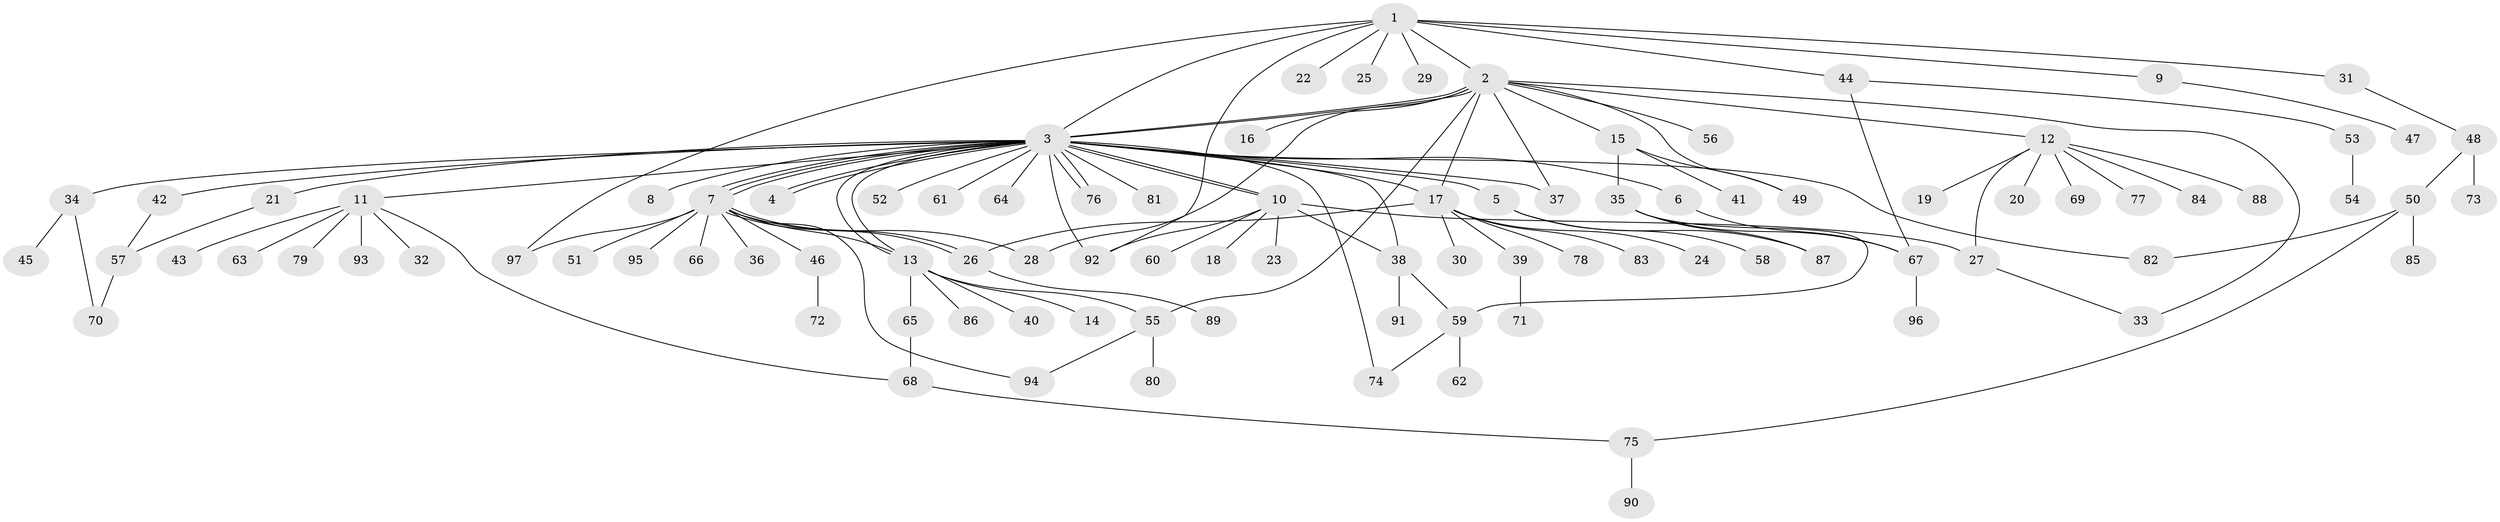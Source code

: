 // Generated by graph-tools (version 1.1) at 2025/11/02/27/25 16:11:14]
// undirected, 97 vertices, 129 edges
graph export_dot {
graph [start="1"]
  node [color=gray90,style=filled];
  1;
  2;
  3;
  4;
  5;
  6;
  7;
  8;
  9;
  10;
  11;
  12;
  13;
  14;
  15;
  16;
  17;
  18;
  19;
  20;
  21;
  22;
  23;
  24;
  25;
  26;
  27;
  28;
  29;
  30;
  31;
  32;
  33;
  34;
  35;
  36;
  37;
  38;
  39;
  40;
  41;
  42;
  43;
  44;
  45;
  46;
  47;
  48;
  49;
  50;
  51;
  52;
  53;
  54;
  55;
  56;
  57;
  58;
  59;
  60;
  61;
  62;
  63;
  64;
  65;
  66;
  67;
  68;
  69;
  70;
  71;
  72;
  73;
  74;
  75;
  76;
  77;
  78;
  79;
  80;
  81;
  82;
  83;
  84;
  85;
  86;
  87;
  88;
  89;
  90;
  91;
  92;
  93;
  94;
  95;
  96;
  97;
  1 -- 2;
  1 -- 3;
  1 -- 9;
  1 -- 22;
  1 -- 25;
  1 -- 29;
  1 -- 31;
  1 -- 44;
  1 -- 92;
  1 -- 97;
  2 -- 3;
  2 -- 3;
  2 -- 12;
  2 -- 15;
  2 -- 16;
  2 -- 17;
  2 -- 28;
  2 -- 33;
  2 -- 37;
  2 -- 49;
  2 -- 55;
  2 -- 56;
  3 -- 4;
  3 -- 4;
  3 -- 5;
  3 -- 6;
  3 -- 7;
  3 -- 7;
  3 -- 7;
  3 -- 8;
  3 -- 10;
  3 -- 10;
  3 -- 11;
  3 -- 13;
  3 -- 13;
  3 -- 17;
  3 -- 21;
  3 -- 34;
  3 -- 37;
  3 -- 38;
  3 -- 42;
  3 -- 52;
  3 -- 61;
  3 -- 64;
  3 -- 74;
  3 -- 76;
  3 -- 76;
  3 -- 81;
  3 -- 82;
  3 -- 92;
  5 -- 58;
  5 -- 87;
  6 -- 67;
  7 -- 13;
  7 -- 26;
  7 -- 26;
  7 -- 28;
  7 -- 36;
  7 -- 46;
  7 -- 51;
  7 -- 66;
  7 -- 94;
  7 -- 95;
  7 -- 97;
  9 -- 47;
  10 -- 18;
  10 -- 23;
  10 -- 27;
  10 -- 38;
  10 -- 60;
  10 -- 92;
  11 -- 32;
  11 -- 43;
  11 -- 63;
  11 -- 68;
  11 -- 79;
  11 -- 93;
  12 -- 19;
  12 -- 20;
  12 -- 27;
  12 -- 69;
  12 -- 77;
  12 -- 84;
  12 -- 88;
  13 -- 14;
  13 -- 40;
  13 -- 55;
  13 -- 65;
  13 -- 86;
  15 -- 35;
  15 -- 41;
  15 -- 49;
  17 -- 24;
  17 -- 26;
  17 -- 30;
  17 -- 39;
  17 -- 78;
  17 -- 83;
  21 -- 57;
  26 -- 89;
  27 -- 33;
  31 -- 48;
  34 -- 45;
  34 -- 70;
  35 -- 59;
  35 -- 67;
  35 -- 87;
  38 -- 59;
  38 -- 91;
  39 -- 71;
  42 -- 57;
  44 -- 53;
  44 -- 67;
  46 -- 72;
  48 -- 50;
  48 -- 73;
  50 -- 75;
  50 -- 82;
  50 -- 85;
  53 -- 54;
  55 -- 80;
  55 -- 94;
  57 -- 70;
  59 -- 62;
  59 -- 74;
  65 -- 68;
  67 -- 96;
  68 -- 75;
  75 -- 90;
}
